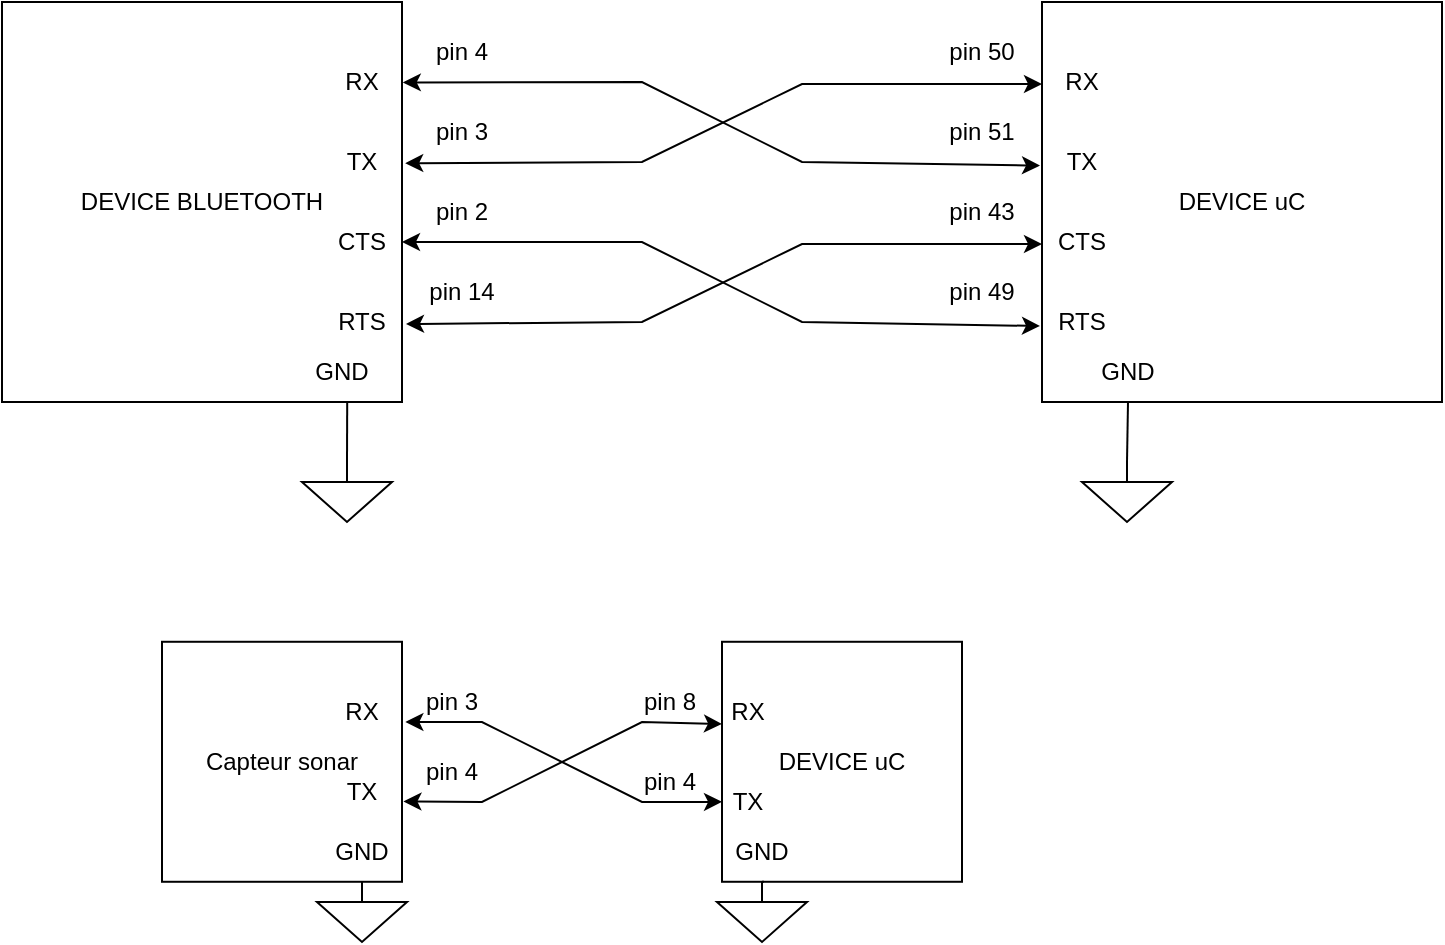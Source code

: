 <mxfile version="23.0.2" type="device">
  <diagram name="Página-1" id="Zj7hAUmHs-ju9sQq7EJV">
    <mxGraphModel dx="660" dy="378" grid="1" gridSize="10" guides="1" tooltips="1" connect="1" arrows="1" fold="1" page="1" pageScale="1" pageWidth="1169" pageHeight="827" math="0" shadow="0">
      <root>
        <mxCell id="0" />
        <mxCell id="1" parent="0" />
        <mxCell id="jLuakMlPCi48Xs96K_jH-1" value="DEVICE uC" style="whiteSpace=wrap;html=1;aspect=fixed;" parent="1" vertex="1">
          <mxGeometry x="800" y="200" width="200" height="200" as="geometry" />
        </mxCell>
        <mxCell id="jLuakMlPCi48Xs96K_jH-2" value="DEVICE BLUETOOTH" style="whiteSpace=wrap;html=1;aspect=fixed;" parent="1" vertex="1">
          <mxGeometry x="280" y="200" width="200" height="200" as="geometry" />
        </mxCell>
        <mxCell id="jLuakMlPCi48Xs96K_jH-3" value="" style="endArrow=classic;startArrow=classic;html=1;rounded=0;exitX=1.002;exitY=0.201;exitDx=0;exitDy=0;exitPerimeter=0;entryX=-0.005;entryY=0.409;entryDx=0;entryDy=0;entryPerimeter=0;" parent="1" source="jLuakMlPCi48Xs96K_jH-2" target="jLuakMlPCi48Xs96K_jH-1" edge="1">
          <mxGeometry width="50" height="50" relative="1" as="geometry">
            <mxPoint x="610" y="260" as="sourcePoint" />
            <mxPoint x="660" y="210" as="targetPoint" />
            <Array as="points">
              <mxPoint x="600" y="240" />
              <mxPoint x="680" y="280" />
            </Array>
          </mxGeometry>
        </mxCell>
        <mxCell id="jLuakMlPCi48Xs96K_jH-4" value="" style="endArrow=classic;startArrow=classic;html=1;rounded=0;exitX=1.008;exitY=0.403;exitDx=0;exitDy=0;exitPerimeter=0;" parent="1" source="jLuakMlPCi48Xs96K_jH-2" edge="1">
          <mxGeometry width="50" height="50" relative="1" as="geometry">
            <mxPoint x="490.0" y="278.4" as="sourcePoint" />
            <mxPoint x="800" y="241" as="targetPoint" />
            <Array as="points">
              <mxPoint x="600" y="280" />
              <mxPoint x="680" y="241" />
            </Array>
          </mxGeometry>
        </mxCell>
        <mxCell id="jLuakMlPCi48Xs96K_jH-5" value="" style="endArrow=classic;startArrow=classic;html=1;rounded=0;exitX=1.002;exitY=0.201;exitDx=0;exitDy=0;exitPerimeter=0;entryX=-0.005;entryY=0.409;entryDx=0;entryDy=0;entryPerimeter=0;" parent="1" edge="1">
          <mxGeometry width="50" height="50" relative="1" as="geometry">
            <mxPoint x="480" y="320" as="sourcePoint" />
            <mxPoint x="799" y="362" as="targetPoint" />
            <Array as="points">
              <mxPoint x="600" y="320" />
              <mxPoint x="680" y="360" />
            </Array>
          </mxGeometry>
        </mxCell>
        <mxCell id="jLuakMlPCi48Xs96K_jH-6" value="" style="endArrow=classic;startArrow=classic;html=1;rounded=0;exitX=1.008;exitY=0.403;exitDx=0;exitDy=0;exitPerimeter=0;" parent="1" edge="1">
          <mxGeometry width="50" height="50" relative="1" as="geometry">
            <mxPoint x="482" y="361" as="sourcePoint" />
            <mxPoint x="800" y="321" as="targetPoint" />
            <Array as="points">
              <mxPoint x="600" y="360" />
              <mxPoint x="680" y="321" />
            </Array>
          </mxGeometry>
        </mxCell>
        <mxCell id="jLuakMlPCi48Xs96K_jH-7" value="RX" style="text;html=1;strokeColor=none;fillColor=none;align=center;verticalAlign=middle;whiteSpace=wrap;rounded=0;" parent="1" vertex="1">
          <mxGeometry x="430" y="230" width="60" height="20" as="geometry" />
        </mxCell>
        <mxCell id="jLuakMlPCi48Xs96K_jH-8" value="TX" style="text;html=1;strokeColor=none;fillColor=none;align=center;verticalAlign=middle;whiteSpace=wrap;rounded=0;" parent="1" vertex="1">
          <mxGeometry x="430" y="270" width="60" height="20" as="geometry" />
        </mxCell>
        <mxCell id="jLuakMlPCi48Xs96K_jH-9" value="CTS" style="text;html=1;strokeColor=none;fillColor=none;align=center;verticalAlign=middle;whiteSpace=wrap;rounded=0;" parent="1" vertex="1">
          <mxGeometry x="430" y="310" width="60" height="20" as="geometry" />
        </mxCell>
        <mxCell id="jLuakMlPCi48Xs96K_jH-10" value="RTS" style="text;html=1;strokeColor=none;fillColor=none;align=center;verticalAlign=middle;whiteSpace=wrap;rounded=0;" parent="1" vertex="1">
          <mxGeometry x="430" y="350" width="60" height="20" as="geometry" />
        </mxCell>
        <mxCell id="jLuakMlPCi48Xs96K_jH-11" value="TX" style="text;html=1;strokeColor=none;fillColor=none;align=center;verticalAlign=middle;whiteSpace=wrap;rounded=0;" parent="1" vertex="1">
          <mxGeometry x="790" y="270" width="60" height="20" as="geometry" />
        </mxCell>
        <mxCell id="jLuakMlPCi48Xs96K_jH-12" value="RX" style="text;html=1;strokeColor=none;fillColor=none;align=center;verticalAlign=middle;whiteSpace=wrap;rounded=0;" parent="1" vertex="1">
          <mxGeometry x="790" y="230" width="60" height="20" as="geometry" />
        </mxCell>
        <mxCell id="jLuakMlPCi48Xs96K_jH-13" value="CTS" style="text;html=1;strokeColor=none;fillColor=none;align=center;verticalAlign=middle;whiteSpace=wrap;rounded=0;" parent="1" vertex="1">
          <mxGeometry x="790" y="310" width="60" height="20" as="geometry" />
        </mxCell>
        <mxCell id="jLuakMlPCi48Xs96K_jH-14" value="RTS" style="text;html=1;strokeColor=none;fillColor=none;align=center;verticalAlign=middle;whiteSpace=wrap;rounded=0;" parent="1" vertex="1">
          <mxGeometry x="790" y="350" width="60" height="20" as="geometry" />
        </mxCell>
        <mxCell id="jLuakMlPCi48Xs96K_jH-15" value="pin 4" style="text;html=1;strokeColor=none;fillColor=none;align=center;verticalAlign=middle;whiteSpace=wrap;rounded=0;" parent="1" vertex="1">
          <mxGeometry x="480" y="210" width="60" height="30" as="geometry" />
        </mxCell>
        <mxCell id="jLuakMlPCi48Xs96K_jH-16" value="pin 3" style="text;html=1;strokeColor=none;fillColor=none;align=center;verticalAlign=middle;whiteSpace=wrap;rounded=0;" parent="1" vertex="1">
          <mxGeometry x="480" y="250" width="60" height="30" as="geometry" />
        </mxCell>
        <mxCell id="jLuakMlPCi48Xs96K_jH-17" value="pin 2" style="text;html=1;strokeColor=none;fillColor=none;align=center;verticalAlign=middle;whiteSpace=wrap;rounded=0;" parent="1" vertex="1">
          <mxGeometry x="480" y="290" width="60" height="30" as="geometry" />
        </mxCell>
        <mxCell id="jLuakMlPCi48Xs96K_jH-20" value="pin 14" style="text;html=1;strokeColor=none;fillColor=none;align=center;verticalAlign=middle;whiteSpace=wrap;rounded=0;" parent="1" vertex="1">
          <mxGeometry x="480" y="330" width="60" height="30" as="geometry" />
        </mxCell>
        <mxCell id="jLuakMlPCi48Xs96K_jH-21" value="pin 51" style="text;html=1;strokeColor=none;fillColor=none;align=center;verticalAlign=middle;whiteSpace=wrap;rounded=0;" parent="1" vertex="1">
          <mxGeometry x="740" y="250" width="60" height="30" as="geometry" />
        </mxCell>
        <mxCell id="jLuakMlPCi48Xs96K_jH-24" value="pin 50" style="text;html=1;strokeColor=none;fillColor=none;align=center;verticalAlign=middle;whiteSpace=wrap;rounded=0;" parent="1" vertex="1">
          <mxGeometry x="740" y="210" width="60" height="30" as="geometry" />
        </mxCell>
        <mxCell id="jLuakMlPCi48Xs96K_jH-26" value="pin 43" style="text;html=1;strokeColor=none;fillColor=none;align=center;verticalAlign=middle;whiteSpace=wrap;rounded=0;" parent="1" vertex="1">
          <mxGeometry x="740" y="290" width="60" height="30" as="geometry" />
        </mxCell>
        <mxCell id="jLuakMlPCi48Xs96K_jH-27" value="pin 49" style="text;html=1;strokeColor=none;fillColor=none;align=center;verticalAlign=middle;whiteSpace=wrap;rounded=0;" parent="1" vertex="1">
          <mxGeometry x="740" y="330" width="60" height="30" as="geometry" />
        </mxCell>
        <mxCell id="jLuakMlPCi48Xs96K_jH-28" value="" style="pointerEvents=1;verticalLabelPosition=bottom;shadow=0;dashed=0;align=center;html=1;verticalAlign=top;shape=mxgraph.electrical.signal_sources.signal_ground;" parent="1" vertex="1">
          <mxGeometry x="430" y="430" width="45" height="30" as="geometry" />
        </mxCell>
        <mxCell id="jLuakMlPCi48Xs96K_jH-30" value="" style="endArrow=none;html=1;rounded=0;exitX=0.5;exitY=0;exitDx=0;exitDy=0;exitPerimeter=0;entryX=0.863;entryY=1.002;entryDx=0;entryDy=0;entryPerimeter=0;" parent="1" source="jLuakMlPCi48Xs96K_jH-28" target="jLuakMlPCi48Xs96K_jH-2" edge="1">
          <mxGeometry width="50" height="50" relative="1" as="geometry">
            <mxPoint x="420" y="390" as="sourcePoint" />
            <mxPoint x="470" y="340" as="targetPoint" />
          </mxGeometry>
        </mxCell>
        <mxCell id="jLuakMlPCi48Xs96K_jH-31" value="" style="pointerEvents=1;verticalLabelPosition=bottom;shadow=0;dashed=0;align=center;html=1;verticalAlign=top;shape=mxgraph.electrical.signal_sources.signal_ground;" parent="1" vertex="1">
          <mxGeometry x="820" y="430" width="45" height="30" as="geometry" />
        </mxCell>
        <mxCell id="jLuakMlPCi48Xs96K_jH-32" value="" style="endArrow=none;html=1;rounded=0;exitX=0.5;exitY=0;exitDx=0;exitDy=0;exitPerimeter=0;entryX=0.863;entryY=1.002;entryDx=0;entryDy=0;entryPerimeter=0;" parent="1" source="jLuakMlPCi48Xs96K_jH-31" edge="1">
          <mxGeometry width="50" height="50" relative="1" as="geometry">
            <mxPoint x="810" y="390" as="sourcePoint" />
            <mxPoint x="843" y="400" as="targetPoint" />
          </mxGeometry>
        </mxCell>
        <mxCell id="jLuakMlPCi48Xs96K_jH-33" value="GND" style="text;html=1;strokeColor=none;fillColor=none;align=center;verticalAlign=middle;whiteSpace=wrap;rounded=0;" parent="1" vertex="1">
          <mxGeometry x="420" y="370" width="60" height="30" as="geometry" />
        </mxCell>
        <mxCell id="jLuakMlPCi48Xs96K_jH-34" value="GND" style="text;html=1;strokeColor=none;fillColor=none;align=center;verticalAlign=middle;whiteSpace=wrap;rounded=0;" parent="1" vertex="1">
          <mxGeometry x="812.5" y="370" width="60" height="30" as="geometry" />
        </mxCell>
        <mxCell id="6tFGbdeJ8xuvhrxWOhFd-1" value="DEVICE uC" style="whiteSpace=wrap;html=1;aspect=fixed;" vertex="1" parent="1">
          <mxGeometry x="640" y="519.89" width="120" height="120" as="geometry" />
        </mxCell>
        <mxCell id="6tFGbdeJ8xuvhrxWOhFd-2" value="Capteur sonar" style="whiteSpace=wrap;html=1;aspect=fixed;" vertex="1" parent="1">
          <mxGeometry x="360" y="519.89" width="120" height="120" as="geometry" />
        </mxCell>
        <mxCell id="6tFGbdeJ8xuvhrxWOhFd-4" value="" style="endArrow=classic;startArrow=classic;html=1;rounded=0;exitX=1.006;exitY=0.665;exitDx=0;exitDy=0;exitPerimeter=0;" edge="1" parent="1" source="6tFGbdeJ8xuvhrxWOhFd-2">
          <mxGeometry width="50" height="50" relative="1" as="geometry">
            <mxPoint x="490.0" y="598.4" as="sourcePoint" />
            <mxPoint x="640" y="561" as="targetPoint" />
            <Array as="points">
              <mxPoint x="520" y="600" />
              <mxPoint x="600" y="560" />
            </Array>
          </mxGeometry>
        </mxCell>
        <mxCell id="6tFGbdeJ8xuvhrxWOhFd-7" value="RX" style="text;html=1;strokeColor=none;fillColor=none;align=center;verticalAlign=middle;whiteSpace=wrap;rounded=0;" vertex="1" parent="1">
          <mxGeometry x="430" y="545" width="60" height="20" as="geometry" />
        </mxCell>
        <mxCell id="6tFGbdeJ8xuvhrxWOhFd-8" value="TX" style="text;html=1;strokeColor=none;fillColor=none;align=center;verticalAlign=middle;whiteSpace=wrap;rounded=0;" vertex="1" parent="1">
          <mxGeometry x="430" y="585" width="60" height="20" as="geometry" />
        </mxCell>
        <mxCell id="6tFGbdeJ8xuvhrxWOhFd-11" value="TX" style="text;html=1;strokeColor=none;fillColor=none;align=center;verticalAlign=middle;whiteSpace=wrap;rounded=0;" vertex="1" parent="1">
          <mxGeometry x="622.5" y="589.89" width="60" height="20" as="geometry" />
        </mxCell>
        <mxCell id="6tFGbdeJ8xuvhrxWOhFd-12" value="RX" style="text;html=1;strokeColor=none;fillColor=none;align=center;verticalAlign=middle;whiteSpace=wrap;rounded=0;" vertex="1" parent="1">
          <mxGeometry x="622.5" y="545" width="60" height="20" as="geometry" />
        </mxCell>
        <mxCell id="6tFGbdeJ8xuvhrxWOhFd-31" style="edgeStyle=orthogonalEdgeStyle;rounded=0;orthogonalLoop=1;jettySize=auto;html=1;exitX=0.5;exitY=0;exitDx=0;exitDy=0;exitPerimeter=0;endArrow=none;endFill=0;entryX=0.838;entryY=0.999;entryDx=0;entryDy=0;entryPerimeter=0;" edge="1" parent="1" target="6tFGbdeJ8xuvhrxWOhFd-2">
          <mxGeometry relative="1" as="geometry">
            <mxPoint x="460.08" y="649.89" as="targetPoint" />
            <mxPoint x="460" y="639.89" as="sourcePoint" />
          </mxGeometry>
        </mxCell>
        <mxCell id="6tFGbdeJ8xuvhrxWOhFd-23" value="" style="pointerEvents=1;verticalLabelPosition=bottom;shadow=0;dashed=0;align=center;html=1;verticalAlign=top;shape=mxgraph.electrical.signal_sources.signal_ground;" vertex="1" parent="1">
          <mxGeometry x="437.5" y="640" width="45" height="30" as="geometry" />
        </mxCell>
        <mxCell id="6tFGbdeJ8xuvhrxWOhFd-27" value="GND" style="text;html=1;strokeColor=none;fillColor=none;align=center;verticalAlign=middle;whiteSpace=wrap;rounded=0;" vertex="1" parent="1">
          <mxGeometry x="430" y="609.89" width="60" height="30" as="geometry" />
        </mxCell>
        <mxCell id="6tFGbdeJ8xuvhrxWOhFd-32" value="" style="endArrow=classic;startArrow=classic;html=1;rounded=0;exitX=1.014;exitY=0.334;exitDx=0;exitDy=0;exitPerimeter=0;entryX=0;entryY=0.667;entryDx=0;entryDy=0;entryPerimeter=0;" edge="1" parent="1" source="6tFGbdeJ8xuvhrxWOhFd-2" target="6tFGbdeJ8xuvhrxWOhFd-1">
          <mxGeometry width="50" height="50" relative="1" as="geometry">
            <mxPoint x="411" y="610" as="sourcePoint" />
            <mxPoint x="730" y="571" as="targetPoint" />
            <Array as="points">
              <mxPoint x="520" y="560" />
              <mxPoint x="600" y="600" />
            </Array>
          </mxGeometry>
        </mxCell>
        <mxCell id="6tFGbdeJ8xuvhrxWOhFd-33" style="edgeStyle=orthogonalEdgeStyle;rounded=0;orthogonalLoop=1;jettySize=auto;html=1;exitX=0.5;exitY=0;exitDx=0;exitDy=0;exitPerimeter=0;endArrow=none;endFill=0;entryX=0.838;entryY=0.999;entryDx=0;entryDy=0;entryPerimeter=0;" edge="1" parent="1">
          <mxGeometry relative="1" as="geometry">
            <mxPoint x="661" y="640" as="targetPoint" />
            <mxPoint x="660" y="639.89" as="sourcePoint" />
          </mxGeometry>
        </mxCell>
        <mxCell id="6tFGbdeJ8xuvhrxWOhFd-34" value="" style="pointerEvents=1;verticalLabelPosition=bottom;shadow=0;dashed=0;align=center;html=1;verticalAlign=top;shape=mxgraph.electrical.signal_sources.signal_ground;" vertex="1" parent="1">
          <mxGeometry x="637.5" y="640" width="45" height="30" as="geometry" />
        </mxCell>
        <mxCell id="6tFGbdeJ8xuvhrxWOhFd-35" value="GND" style="text;html=1;strokeColor=none;fillColor=none;align=center;verticalAlign=middle;whiteSpace=wrap;rounded=0;" vertex="1" parent="1">
          <mxGeometry x="630" y="609.89" width="60" height="30" as="geometry" />
        </mxCell>
        <mxCell id="6tFGbdeJ8xuvhrxWOhFd-36" value="pin 3" style="text;html=1;strokeColor=none;fillColor=none;align=center;verticalAlign=middle;whiteSpace=wrap;rounded=0;" vertex="1" parent="1">
          <mxGeometry x="475" y="535" width="60" height="30" as="geometry" />
        </mxCell>
        <mxCell id="6tFGbdeJ8xuvhrxWOhFd-37" value="pin 4" style="text;html=1;strokeColor=none;fillColor=none;align=center;verticalAlign=middle;whiteSpace=wrap;rounded=0;" vertex="1" parent="1">
          <mxGeometry x="475" y="570" width="60" height="30" as="geometry" />
        </mxCell>
        <mxCell id="6tFGbdeJ8xuvhrxWOhFd-38" value="pin 8" style="text;html=1;strokeColor=none;fillColor=none;align=center;verticalAlign=middle;whiteSpace=wrap;rounded=0;" vertex="1" parent="1">
          <mxGeometry x="584" y="535" width="60" height="30" as="geometry" />
        </mxCell>
        <mxCell id="6tFGbdeJ8xuvhrxWOhFd-40" value="pin 4" style="text;html=1;strokeColor=none;fillColor=none;align=center;verticalAlign=middle;whiteSpace=wrap;rounded=0;" vertex="1" parent="1">
          <mxGeometry x="584" y="575" width="60" height="30" as="geometry" />
        </mxCell>
      </root>
    </mxGraphModel>
  </diagram>
</mxfile>
